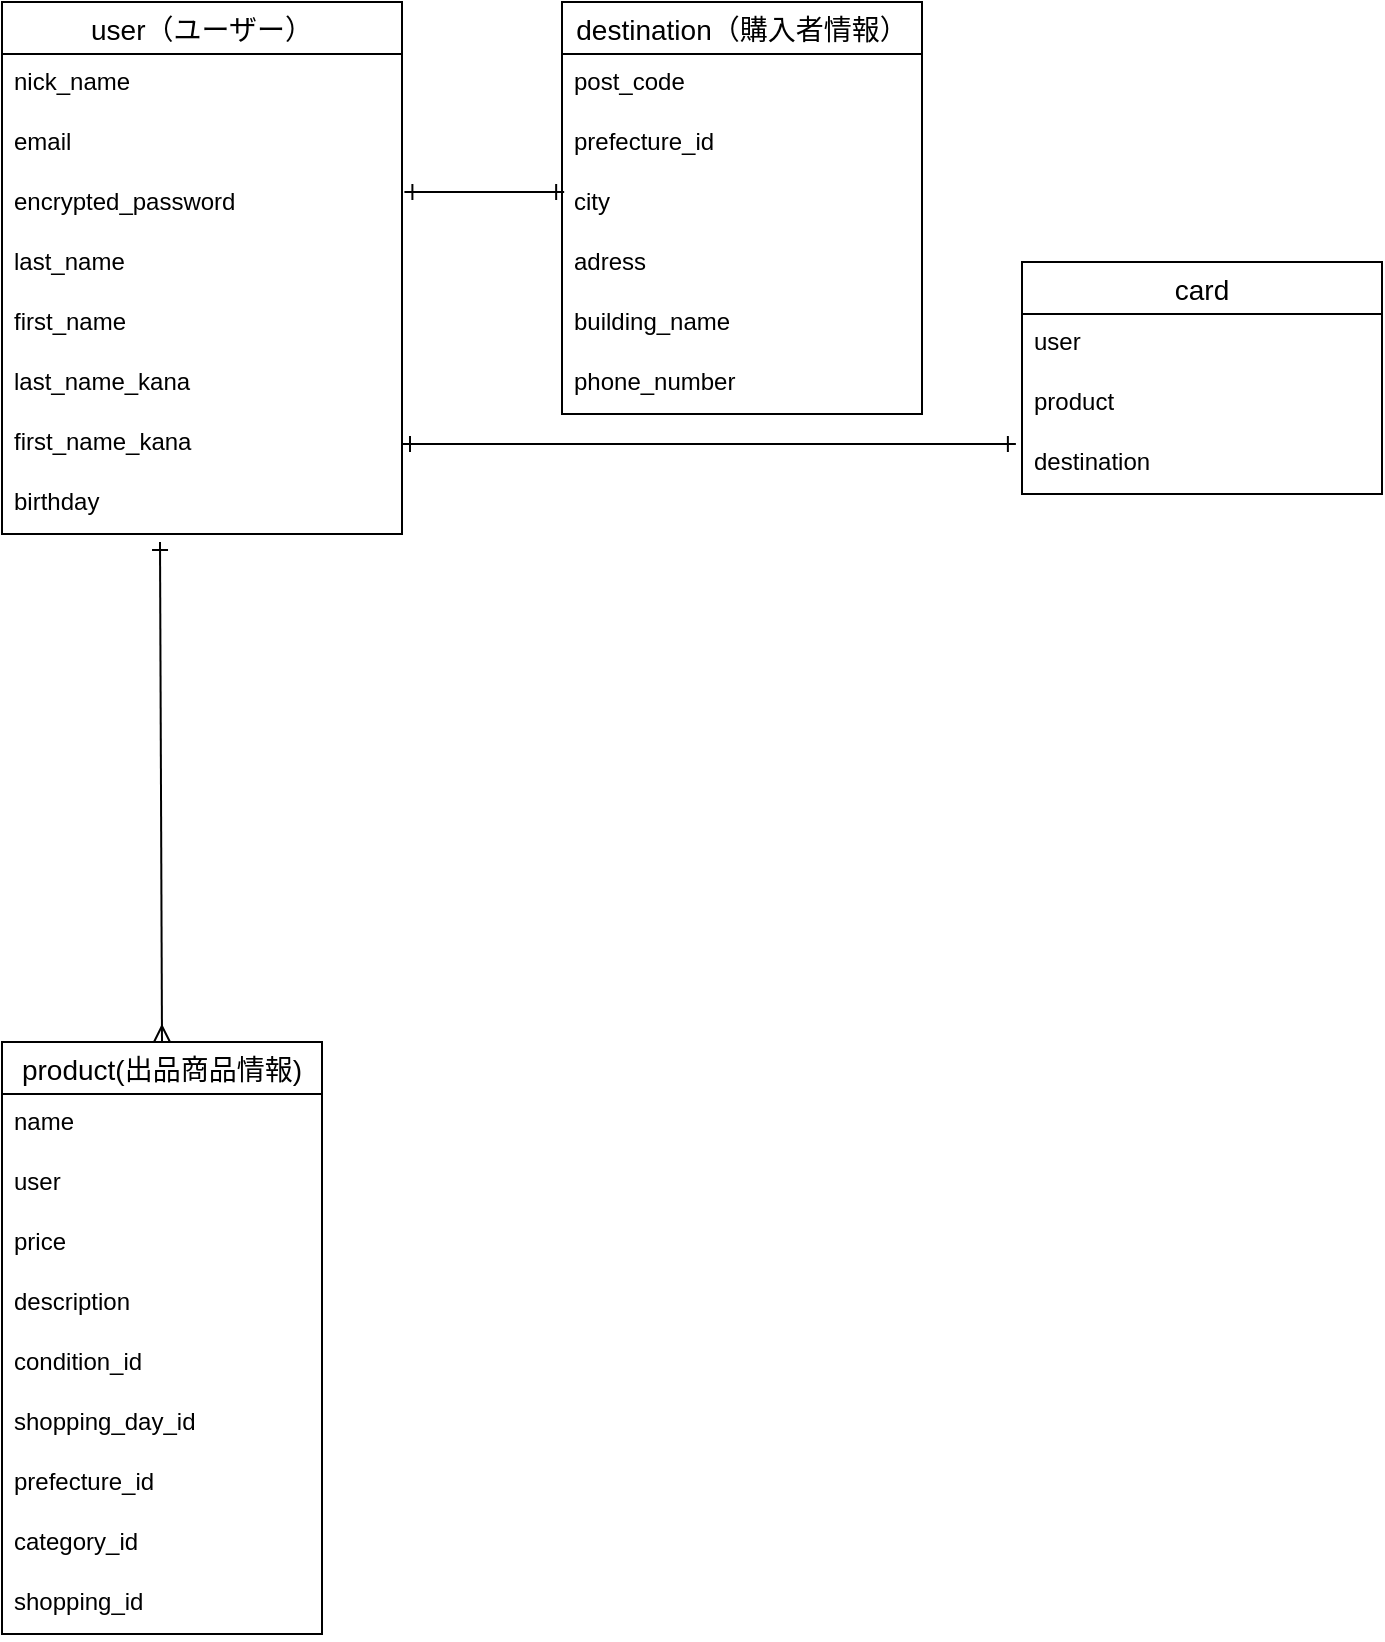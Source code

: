 <mxfile>
    <diagram id="WjEGY4Uf_WvZObdWZ78B" name="ページ1">
        <mxGraphModel dx="965" dy="936" grid="1" gridSize="10" guides="1" tooltips="1" connect="1" arrows="0" fold="1" page="1" pageScale="1" pageWidth="827" pageHeight="1169" math="0" shadow="0">
            <root>
                <mxCell id="0"/>
                <mxCell id="1" parent="0"/>
                <mxCell id="SjZ74C4SEbxJNOvCpavW-13" value="user（ユーザー）" style="swimlane;fontStyle=0;childLayout=stackLayout;horizontal=1;startSize=26;horizontalStack=0;resizeParent=1;resizeParentMax=0;resizeLast=0;collapsible=1;marginBottom=0;align=center;fontSize=14;rounded=0;" parent="1" vertex="1">
                    <mxGeometry x="40" y="40" width="200" height="266" as="geometry"/>
                </mxCell>
                <mxCell id="SjZ74C4SEbxJNOvCpavW-14" value="nick_name " style="text;strokeColor=none;fillColor=none;spacingLeft=4;spacingRight=4;overflow=hidden;rotatable=0;points=[[0,0.5],[1,0.5]];portConstraint=eastwest;fontSize=12;rounded=0;" parent="SjZ74C4SEbxJNOvCpavW-13" vertex="1">
                    <mxGeometry y="26" width="200" height="30" as="geometry"/>
                </mxCell>
                <mxCell id="SjZ74C4SEbxJNOvCpavW-15" value="email" style="text;strokeColor=none;fillColor=none;spacingLeft=4;spacingRight=4;overflow=hidden;rotatable=0;points=[[0,0.5],[1,0.5]];portConstraint=eastwest;fontSize=12;rounded=0;" parent="SjZ74C4SEbxJNOvCpavW-13" vertex="1">
                    <mxGeometry y="56" width="200" height="30" as="geometry"/>
                </mxCell>
                <mxCell id="SjZ74C4SEbxJNOvCpavW-16" value="encrypted_password" style="text;strokeColor=none;fillColor=none;spacingLeft=4;spacingRight=4;overflow=hidden;rotatable=0;points=[[0,0.5],[1,0.5]];portConstraint=eastwest;fontSize=12;rounded=0;" parent="SjZ74C4SEbxJNOvCpavW-13" vertex="1">
                    <mxGeometry y="86" width="200" height="30" as="geometry"/>
                </mxCell>
                <mxCell id="2" value="last_name" style="text;strokeColor=none;fillColor=none;spacingLeft=4;spacingRight=4;overflow=hidden;rotatable=0;points=[[0,0.5],[1,0.5]];portConstraint=eastwest;fontSize=12;" vertex="1" parent="SjZ74C4SEbxJNOvCpavW-13">
                    <mxGeometry y="116" width="200" height="30" as="geometry"/>
                </mxCell>
                <mxCell id="3" value="first_name" style="text;strokeColor=none;fillColor=none;spacingLeft=4;spacingRight=4;overflow=hidden;rotatable=0;points=[[0,0.5],[1,0.5]];portConstraint=eastwest;fontSize=12;" vertex="1" parent="SjZ74C4SEbxJNOvCpavW-13">
                    <mxGeometry y="146" width="200" height="30" as="geometry"/>
                </mxCell>
                <mxCell id="4" value="last_name_kana" style="text;strokeColor=none;fillColor=none;spacingLeft=4;spacingRight=4;overflow=hidden;rotatable=0;points=[[0,0.5],[1,0.5]];portConstraint=eastwest;fontSize=12;" vertex="1" parent="SjZ74C4SEbxJNOvCpavW-13">
                    <mxGeometry y="176" width="200" height="30" as="geometry"/>
                </mxCell>
                <mxCell id="5" value="first_name_kana" style="text;strokeColor=none;fillColor=none;spacingLeft=4;spacingRight=4;overflow=hidden;rotatable=0;points=[[0,0.5],[1,0.5]];portConstraint=eastwest;fontSize=12;" vertex="1" parent="SjZ74C4SEbxJNOvCpavW-13">
                    <mxGeometry y="206" width="200" height="30" as="geometry"/>
                </mxCell>
                <mxCell id="SjZ74C4SEbxJNOvCpavW-21" value="birthday" style="text;strokeColor=none;fillColor=none;spacingLeft=4;spacingRight=4;overflow=hidden;rotatable=0;points=[[0,0.5],[1,0.5]];portConstraint=eastwest;fontSize=12;rounded=0;" parent="SjZ74C4SEbxJNOvCpavW-13" vertex="1">
                    <mxGeometry y="236" width="200" height="30" as="geometry"/>
                </mxCell>
                <mxCell id="SjZ74C4SEbxJNOvCpavW-88" style="edgeStyle=none;html=1;exitX=0.5;exitY=0;exitDx=0;exitDy=0;entryX=0.395;entryY=1.133;entryDx=0;entryDy=0;entryPerimeter=0;startArrow=ERmany;startFill=0;endArrow=ERone;endFill=0;" parent="1" source="SjZ74C4SEbxJNOvCpavW-28" target="SjZ74C4SEbxJNOvCpavW-21" edge="1">
                    <mxGeometry relative="1" as="geometry"/>
                </mxCell>
                <mxCell id="SjZ74C4SEbxJNOvCpavW-28" value="product(出品商品情報)" style="swimlane;fontStyle=0;childLayout=stackLayout;horizontal=1;startSize=26;horizontalStack=0;resizeParent=1;resizeParentMax=0;resizeLast=0;collapsible=1;marginBottom=0;align=center;fontSize=14;rounded=0;strokeColor=default;direction=east;perimeterSpacing=0;" parent="1" vertex="1">
                    <mxGeometry x="40" y="560" width="160" height="296" as="geometry"/>
                </mxCell>
                <mxCell id="SjZ74C4SEbxJNOvCpavW-29" value="name" style="text;strokeColor=none;fillColor=none;spacingLeft=4;spacingRight=4;overflow=hidden;rotatable=0;points=[[0,0.5],[1,0.5]];portConstraint=eastwest;fontSize=12;rounded=0;" parent="SjZ74C4SEbxJNOvCpavW-28" vertex="1">
                    <mxGeometry y="26" width="160" height="30" as="geometry"/>
                </mxCell>
                <mxCell id="SjZ74C4SEbxJNOvCpavW-42" value="user" style="text;strokeColor=none;fillColor=none;spacingLeft=4;spacingRight=4;overflow=hidden;rotatable=0;points=[[0,0.5],[1,0.5]];portConstraint=eastwest;fontSize=12;rounded=0;" parent="SjZ74C4SEbxJNOvCpavW-28" vertex="1">
                    <mxGeometry y="56" width="160" height="30" as="geometry"/>
                </mxCell>
                <mxCell id="SjZ74C4SEbxJNOvCpavW-30" value="price" style="text;strokeColor=none;fillColor=none;spacingLeft=4;spacingRight=4;overflow=hidden;rotatable=0;points=[[0,0.5],[1,0.5]];portConstraint=eastwest;fontSize=12;rounded=0;" parent="SjZ74C4SEbxJNOvCpavW-28" vertex="1">
                    <mxGeometry y="86" width="160" height="30" as="geometry"/>
                </mxCell>
                <mxCell id="SjZ74C4SEbxJNOvCpavW-72" value="description&#10;" style="text;strokeColor=none;fillColor=none;spacingLeft=4;spacingRight=4;overflow=hidden;rotatable=0;points=[[0,0.5],[1,0.5]];portConstraint=eastwest;fontSize=12;" parent="SjZ74C4SEbxJNOvCpavW-28" vertex="1">
                    <mxGeometry y="116" width="160" height="30" as="geometry"/>
                </mxCell>
                <mxCell id="8" value="condition_id" style="text;strokeColor=none;fillColor=none;spacingLeft=4;spacingRight=4;overflow=hidden;rotatable=0;points=[[0,0.5],[1,0.5]];portConstraint=eastwest;fontSize=12;" vertex="1" parent="SjZ74C4SEbxJNOvCpavW-28">
                    <mxGeometry y="146" width="160" height="30" as="geometry"/>
                </mxCell>
                <mxCell id="SjZ74C4SEbxJNOvCpavW-38" value="shopping_day_id" style="text;strokeColor=none;fillColor=none;spacingLeft=4;spacingRight=4;overflow=hidden;rotatable=0;points=[[0,0.5],[1,0.5]];portConstraint=eastwest;fontSize=12;rounded=0;" parent="SjZ74C4SEbxJNOvCpavW-28" vertex="1">
                    <mxGeometry y="176" width="160" height="30" as="geometry"/>
                </mxCell>
                <mxCell id="SjZ74C4SEbxJNOvCpavW-39" value="prefecture_id" style="text;strokeColor=none;fillColor=none;spacingLeft=4;spacingRight=4;overflow=hidden;rotatable=0;points=[[0,0.5],[1,0.5]];portConstraint=eastwest;fontSize=12;rounded=0;" parent="SjZ74C4SEbxJNOvCpavW-28" vertex="1">
                    <mxGeometry y="206" width="160" height="30" as="geometry"/>
                </mxCell>
                <mxCell id="SjZ74C4SEbxJNOvCpavW-40" value="category_id" style="text;strokeColor=none;fillColor=none;spacingLeft=4;spacingRight=4;overflow=hidden;rotatable=0;points=[[0,0.5],[1,0.5]];portConstraint=eastwest;fontSize=12;rounded=0;" parent="SjZ74C4SEbxJNOvCpavW-28" vertex="1">
                    <mxGeometry y="236" width="160" height="30" as="geometry"/>
                </mxCell>
                <mxCell id="SjZ74C4SEbxJNOvCpavW-41" value="shopping_id" style="text;strokeColor=none;fillColor=none;spacingLeft=4;spacingRight=4;overflow=hidden;rotatable=0;points=[[0,0.5],[1,0.5]];portConstraint=eastwest;fontSize=12;rounded=0;" parent="SjZ74C4SEbxJNOvCpavW-28" vertex="1">
                    <mxGeometry y="266" width="160" height="30" as="geometry"/>
                </mxCell>
                <mxCell id="SjZ74C4SEbxJNOvCpavW-43" value="destination（購入者情報）" style="swimlane;fontStyle=0;childLayout=stackLayout;horizontal=1;startSize=26;horizontalStack=0;resizeParent=1;resizeParentMax=0;resizeLast=0;collapsible=1;marginBottom=0;align=center;fontSize=14;rounded=0;" parent="1" vertex="1">
                    <mxGeometry x="320" y="40" width="180" height="206" as="geometry"/>
                </mxCell>
                <mxCell id="SjZ74C4SEbxJNOvCpavW-47" value="post_code" style="text;strokeColor=none;fillColor=none;spacingLeft=4;spacingRight=4;overflow=hidden;rotatable=0;points=[[0,0.5],[1,0.5]];portConstraint=eastwest;fontSize=12;rounded=0;" parent="SjZ74C4SEbxJNOvCpavW-43" vertex="1">
                    <mxGeometry y="26" width="180" height="30" as="geometry"/>
                </mxCell>
                <mxCell id="SjZ74C4SEbxJNOvCpavW-48" value="prefecture_id" style="text;strokeColor=none;fillColor=none;spacingLeft=4;spacingRight=4;overflow=hidden;rotatable=0;points=[[0,0.5],[1,0.5]];portConstraint=eastwest;fontSize=12;rounded=0;" parent="SjZ74C4SEbxJNOvCpavW-43" vertex="1">
                    <mxGeometry y="56" width="180" height="30" as="geometry"/>
                </mxCell>
                <mxCell id="SjZ74C4SEbxJNOvCpavW-49" value="city" style="text;strokeColor=none;fillColor=none;spacingLeft=4;spacingRight=4;overflow=hidden;rotatable=0;points=[[0,0.5],[1,0.5]];portConstraint=eastwest;fontSize=12;rounded=0;" parent="SjZ74C4SEbxJNOvCpavW-43" vertex="1">
                    <mxGeometry y="86" width="180" height="30" as="geometry"/>
                </mxCell>
                <mxCell id="SjZ74C4SEbxJNOvCpavW-50" value="adress" style="text;strokeColor=none;fillColor=none;spacingLeft=4;spacingRight=4;overflow=hidden;rotatable=0;points=[[0,0.5],[1,0.5]];portConstraint=eastwest;fontSize=12;rounded=0;" parent="SjZ74C4SEbxJNOvCpavW-43" vertex="1">
                    <mxGeometry y="116" width="180" height="30" as="geometry"/>
                </mxCell>
                <mxCell id="SjZ74C4SEbxJNOvCpavW-51" value="building_name" style="text;strokeColor=none;fillColor=none;spacingLeft=4;spacingRight=4;overflow=hidden;rotatable=0;points=[[0,0.5],[1,0.5]];portConstraint=eastwest;fontSize=12;rounded=0;" parent="SjZ74C4SEbxJNOvCpavW-43" vertex="1">
                    <mxGeometry y="146" width="180" height="30" as="geometry"/>
                </mxCell>
                <mxCell id="SjZ74C4SEbxJNOvCpavW-52" value="phone_number" style="text;strokeColor=none;fillColor=none;spacingLeft=4;spacingRight=4;overflow=hidden;rotatable=0;points=[[0,0.5],[1,0.5]];portConstraint=eastwest;fontSize=12;rounded=0;" parent="SjZ74C4SEbxJNOvCpavW-43" vertex="1">
                    <mxGeometry y="176" width="180" height="30" as="geometry"/>
                </mxCell>
                <mxCell id="SjZ74C4SEbxJNOvCpavW-66" style="edgeStyle=none;html=1;exitX=1.006;exitY=0.3;exitDx=0;exitDy=0;entryX=0.006;entryY=0.3;entryDx=0;entryDy=0;entryPerimeter=0;startArrow=ERone;startFill=0;endArrow=ERone;endFill=0;exitPerimeter=0;" parent="1" source="SjZ74C4SEbxJNOvCpavW-16" target="SjZ74C4SEbxJNOvCpavW-49" edge="1">
                    <mxGeometry relative="1" as="geometry">
                        <mxPoint x="317.84" y="75" as="targetPoint"/>
                    </mxGeometry>
                </mxCell>
                <mxCell id="SjZ74C4SEbxJNOvCpavW-89" value="card" style="swimlane;fontStyle=0;childLayout=stackLayout;horizontal=1;startSize=26;horizontalStack=0;resizeParent=1;resizeParentMax=0;resizeLast=0;collapsible=1;marginBottom=0;align=center;fontSize=14;strokeColor=default;" parent="1" vertex="1">
                    <mxGeometry x="550" y="170" width="180" height="116" as="geometry"/>
                </mxCell>
                <mxCell id="SjZ74C4SEbxJNOvCpavW-90" value="user" style="text;strokeColor=none;fillColor=none;spacingLeft=4;spacingRight=4;overflow=hidden;rotatable=0;points=[[0,0.5],[1,0.5]];portConstraint=eastwest;fontSize=12;" parent="SjZ74C4SEbxJNOvCpavW-89" vertex="1">
                    <mxGeometry y="26" width="180" height="30" as="geometry"/>
                </mxCell>
                <mxCell id="10" value="product" style="text;strokeColor=none;fillColor=none;spacingLeft=4;spacingRight=4;overflow=hidden;rotatable=0;points=[[0,0.5],[1,0.5]];portConstraint=eastwest;fontSize=12;" vertex="1" parent="SjZ74C4SEbxJNOvCpavW-89">
                    <mxGeometry y="56" width="180" height="30" as="geometry"/>
                </mxCell>
                <mxCell id="SjZ74C4SEbxJNOvCpavW-91" value="destination" style="text;strokeColor=none;fillColor=none;spacingLeft=4;spacingRight=4;overflow=hidden;rotatable=0;points=[[0,0.5],[1,0.5]];portConstraint=eastwest;fontSize=12;" parent="SjZ74C4SEbxJNOvCpavW-89" vertex="1">
                    <mxGeometry y="86" width="180" height="30" as="geometry"/>
                </mxCell>
                <mxCell id="9" style="edgeStyle=none;html=1;exitX=1;exitY=0.5;exitDx=0;exitDy=0;entryX=-0.017;entryY=0.167;entryDx=0;entryDy=0;entryPerimeter=0;startArrow=ERone;startFill=0;endArrow=ERone;endFill=0;" edge="1" parent="1" source="5" target="SjZ74C4SEbxJNOvCpavW-91">
                    <mxGeometry relative="1" as="geometry"/>
                </mxCell>
            </root>
        </mxGraphModel>
    </diagram>
</mxfile>